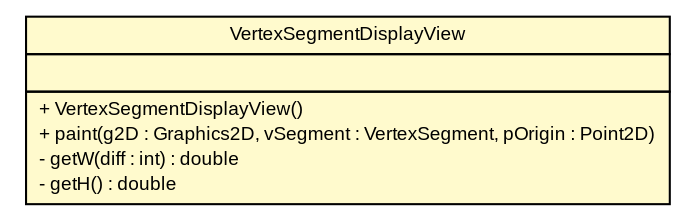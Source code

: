 #!/usr/local/bin/dot
#
# Class diagram 
# Generated by UMLGraph version R5_6 (http://www.umlgraph.org/)
#

digraph G {
	edge [fontname="arial",fontsize=10,labelfontname="arial",labelfontsize=10];
	node [fontname="arial",fontsize=10,shape=plaintext];
	nodesep=0.25;
	ranksep=0.5;
	// pfc.views.display.algorithms.visibilityrepresentation.VertexSegmentDisplayView
	c16761 [label=<<table title="pfc.views.display.algorithms.visibilityrepresentation.VertexSegmentDisplayView" border="0" cellborder="1" cellspacing="0" cellpadding="2" port="p" bgcolor="lemonChiffon" href="./VertexSegmentDisplayView.html">
		<tr><td><table border="0" cellspacing="0" cellpadding="1">
<tr><td align="center" balign="center"> VertexSegmentDisplayView </td></tr>
		</table></td></tr>
		<tr><td><table border="0" cellspacing="0" cellpadding="1">
<tr><td align="left" balign="left">  </td></tr>
		</table></td></tr>
		<tr><td><table border="0" cellspacing="0" cellpadding="1">
<tr><td align="left" balign="left"> + VertexSegmentDisplayView() </td></tr>
<tr><td align="left" balign="left"> + paint(g2D : Graphics2D, vSegment : VertexSegment, pOrigin : Point2D) </td></tr>
<tr><td align="left" balign="left"> - getW(diff : int) : double </td></tr>
<tr><td align="left" balign="left"> - getH() : double </td></tr>
		</table></td></tr>
		</table>>, URL="./VertexSegmentDisplayView.html", fontname="arial", fontcolor="black", fontsize=9.0];
}

